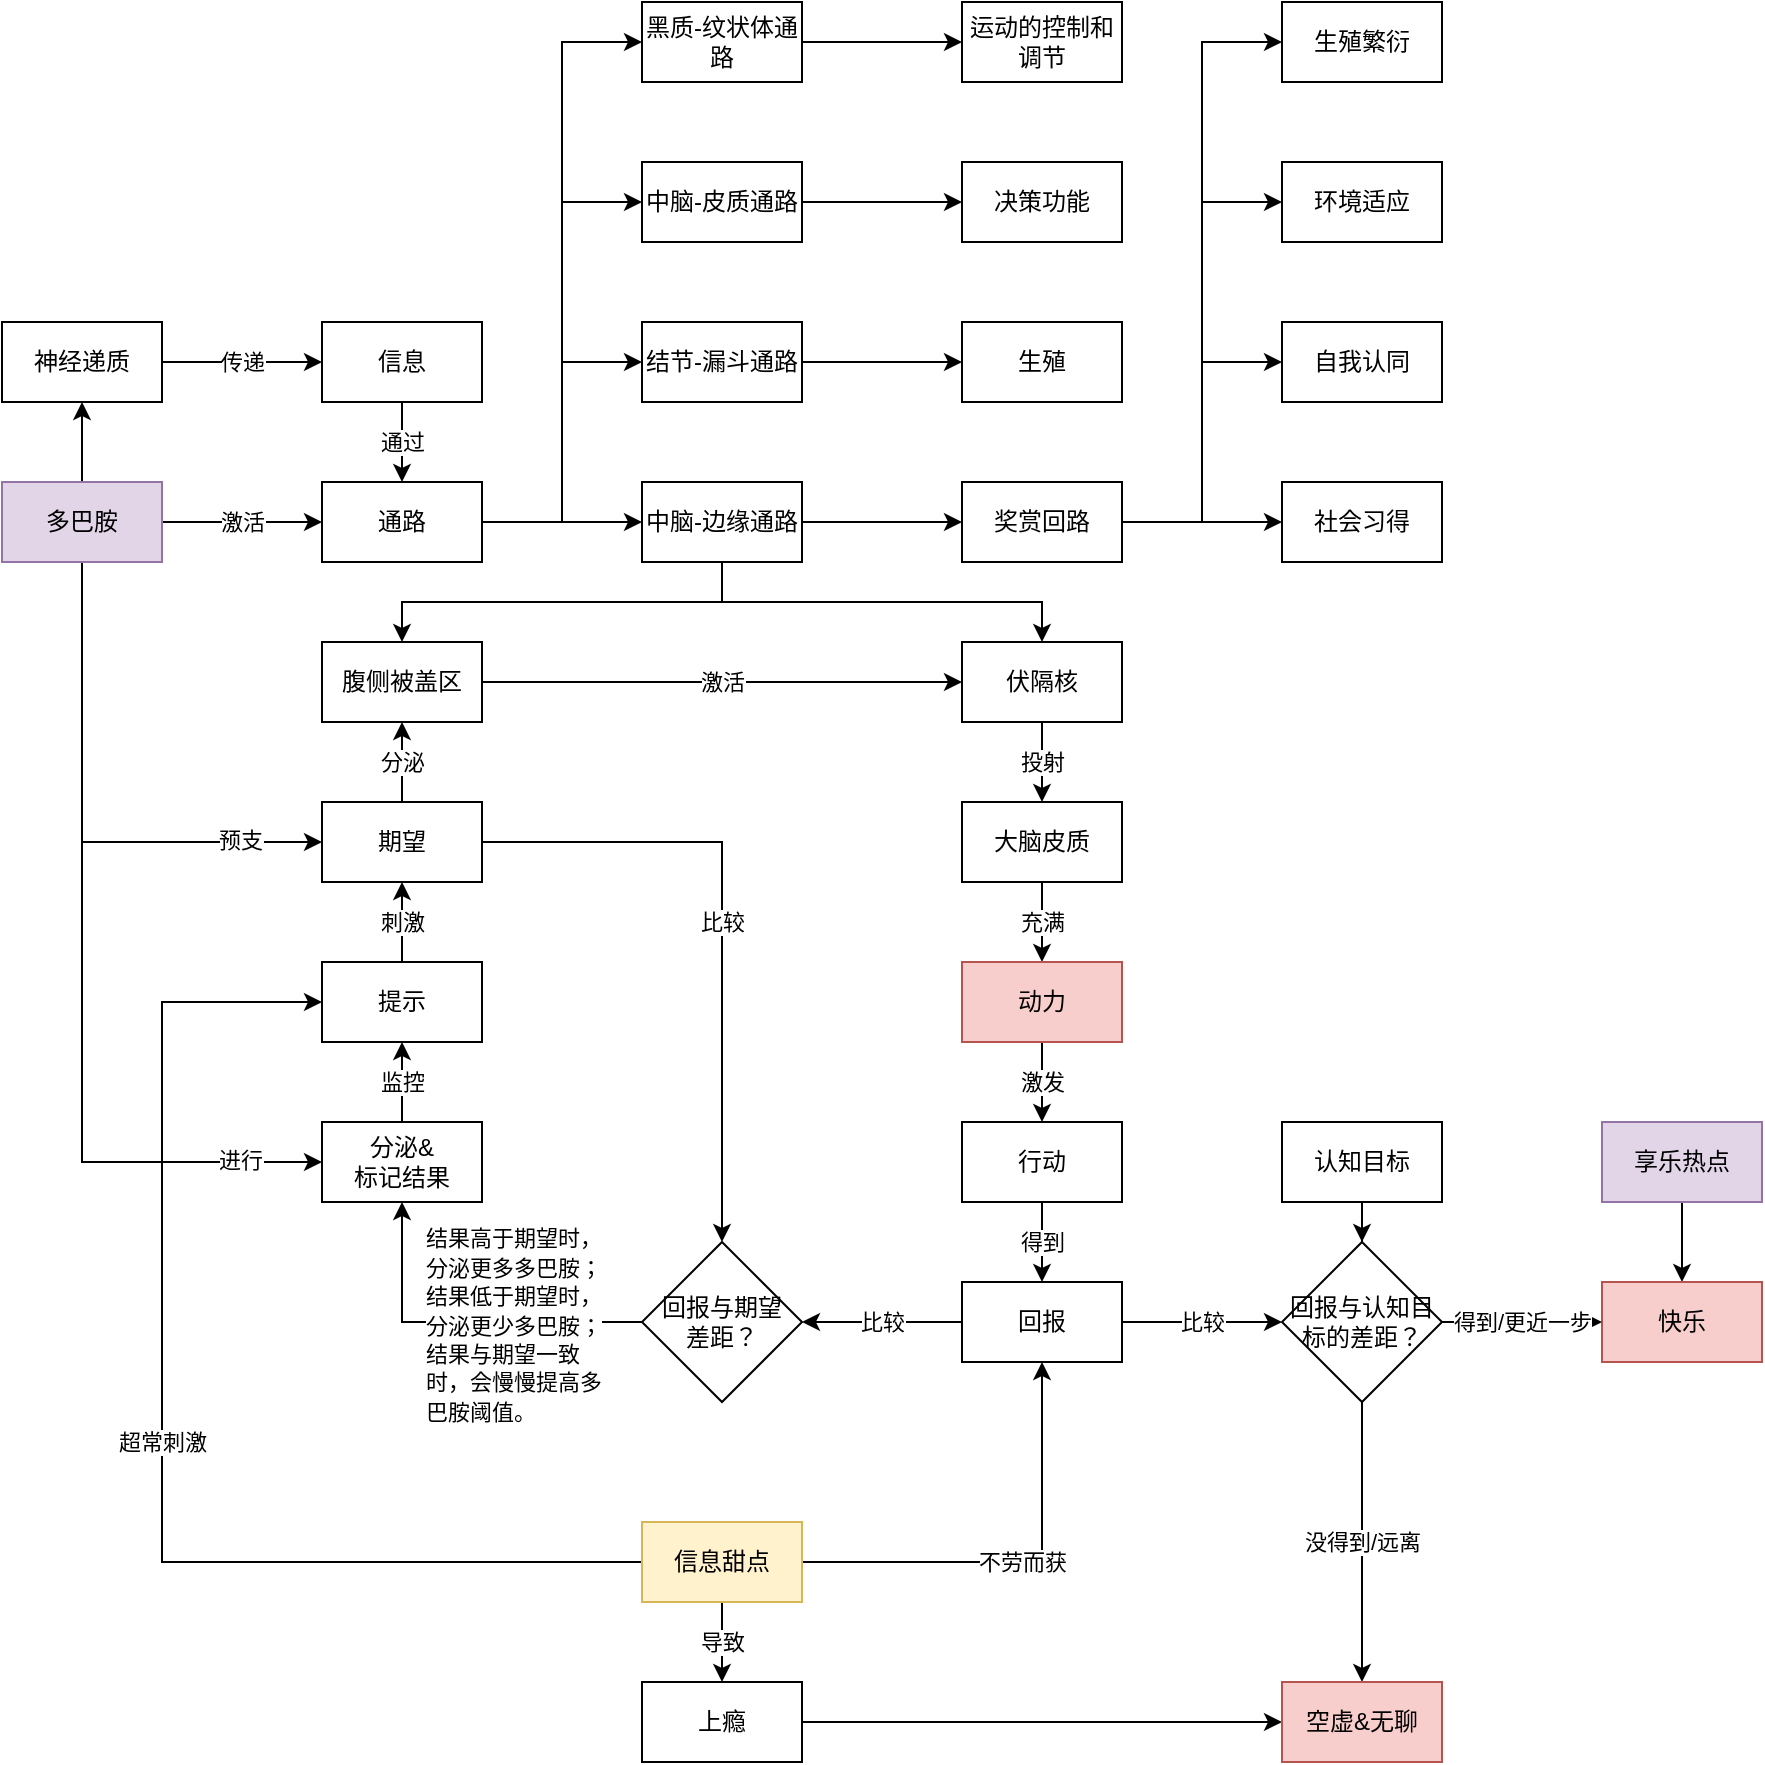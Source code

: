 <mxfile version="23.0.2" type="github">
  <diagram name="第 1 页" id="InVpTpU3V0zNdqeEfgY0">
    <mxGraphModel dx="1434" dy="746" grid="1" gridSize="10" guides="1" tooltips="1" connect="1" arrows="1" fold="1" page="1" pageScale="1" pageWidth="827" pageHeight="1169" math="0" shadow="0">
      <root>
        <mxCell id="0" />
        <mxCell id="1" parent="0" />
        <mxCell id="dXVaHJ1WDnaqwGABq15v-5" value="" style="edgeStyle=orthogonalEdgeStyle;rounded=0;orthogonalLoop=1;jettySize=auto;html=1;" edge="1" parent="1" source="dXVaHJ1WDnaqwGABq15v-1" target="dXVaHJ1WDnaqwGABq15v-3">
          <mxGeometry relative="1" as="geometry" />
        </mxCell>
        <mxCell id="dXVaHJ1WDnaqwGABq15v-8" value="激活" style="edgeStyle=orthogonalEdgeStyle;rounded=0;orthogonalLoop=1;jettySize=auto;html=1;" edge="1" parent="1" source="dXVaHJ1WDnaqwGABq15v-1" target="dXVaHJ1WDnaqwGABq15v-2">
          <mxGeometry relative="1" as="geometry" />
        </mxCell>
        <mxCell id="dXVaHJ1WDnaqwGABq15v-98" style="edgeStyle=orthogonalEdgeStyle;rounded=0;orthogonalLoop=1;jettySize=auto;html=1;entryX=0;entryY=0.5;entryDx=0;entryDy=0;" edge="1" parent="1" source="dXVaHJ1WDnaqwGABq15v-1" target="dXVaHJ1WDnaqwGABq15v-91">
          <mxGeometry relative="1" as="geometry">
            <Array as="points">
              <mxPoint x="120" y="420" />
            </Array>
          </mxGeometry>
        </mxCell>
        <mxCell id="dXVaHJ1WDnaqwGABq15v-121" value="预支" style="edgeLabel;html=1;align=center;verticalAlign=middle;resizable=0;points=[];" vertex="1" connectable="0" parent="dXVaHJ1WDnaqwGABq15v-98">
          <mxGeometry x="0.711" y="-1" relative="1" as="geometry">
            <mxPoint x="-4" y="-2" as="offset" />
          </mxGeometry>
        </mxCell>
        <mxCell id="dXVaHJ1WDnaqwGABq15v-119" style="edgeStyle=orthogonalEdgeStyle;rounded=0;orthogonalLoop=1;jettySize=auto;html=1;entryX=0;entryY=0.5;entryDx=0;entryDy=0;" edge="1" parent="1" source="dXVaHJ1WDnaqwGABq15v-1" target="dXVaHJ1WDnaqwGABq15v-42">
          <mxGeometry relative="1" as="geometry">
            <Array as="points">
              <mxPoint x="120" y="580" />
            </Array>
          </mxGeometry>
        </mxCell>
        <mxCell id="dXVaHJ1WDnaqwGABq15v-122" value="进行" style="edgeLabel;html=1;align=center;verticalAlign=middle;resizable=0;points=[];" vertex="1" connectable="0" parent="dXVaHJ1WDnaqwGABq15v-119">
          <mxGeometry x="0.807" y="-1" relative="1" as="geometry">
            <mxPoint x="-1" y="-2" as="offset" />
          </mxGeometry>
        </mxCell>
        <mxCell id="dXVaHJ1WDnaqwGABq15v-1" value="多巴胺" style="rounded=0;whiteSpace=wrap;html=1;fillColor=#e1d5e7;strokeColor=#9673a6;" vertex="1" parent="1">
          <mxGeometry x="80" y="240" width="80" height="40" as="geometry" />
        </mxCell>
        <mxCell id="dXVaHJ1WDnaqwGABq15v-18" style="edgeStyle=orthogonalEdgeStyle;rounded=0;orthogonalLoop=1;jettySize=auto;html=1;entryX=0;entryY=0.5;entryDx=0;entryDy=0;" edge="1" parent="1" source="dXVaHJ1WDnaqwGABq15v-2" target="dXVaHJ1WDnaqwGABq15v-10">
          <mxGeometry relative="1" as="geometry" />
        </mxCell>
        <mxCell id="dXVaHJ1WDnaqwGABq15v-19" style="edgeStyle=orthogonalEdgeStyle;rounded=0;orthogonalLoop=1;jettySize=auto;html=1;entryX=0;entryY=0.5;entryDx=0;entryDy=0;" edge="1" parent="1" source="dXVaHJ1WDnaqwGABq15v-2" target="dXVaHJ1WDnaqwGABq15v-11">
          <mxGeometry relative="1" as="geometry" />
        </mxCell>
        <mxCell id="dXVaHJ1WDnaqwGABq15v-20" style="edgeStyle=orthogonalEdgeStyle;rounded=0;orthogonalLoop=1;jettySize=auto;html=1;entryX=0;entryY=0.5;entryDx=0;entryDy=0;" edge="1" parent="1" source="dXVaHJ1WDnaqwGABq15v-2" target="dXVaHJ1WDnaqwGABq15v-12">
          <mxGeometry relative="1" as="geometry" />
        </mxCell>
        <mxCell id="dXVaHJ1WDnaqwGABq15v-21" style="edgeStyle=orthogonalEdgeStyle;rounded=0;orthogonalLoop=1;jettySize=auto;html=1;entryX=0;entryY=0.5;entryDx=0;entryDy=0;" edge="1" parent="1" source="dXVaHJ1WDnaqwGABq15v-2" target="dXVaHJ1WDnaqwGABq15v-13">
          <mxGeometry relative="1" as="geometry" />
        </mxCell>
        <mxCell id="dXVaHJ1WDnaqwGABq15v-2" value="通路" style="rounded=0;whiteSpace=wrap;html=1;" vertex="1" parent="1">
          <mxGeometry x="240" y="240" width="80" height="40" as="geometry" />
        </mxCell>
        <mxCell id="dXVaHJ1WDnaqwGABq15v-6" value="传递" style="edgeStyle=orthogonalEdgeStyle;rounded=0;orthogonalLoop=1;jettySize=auto;html=1;" edge="1" parent="1" source="dXVaHJ1WDnaqwGABq15v-3" target="dXVaHJ1WDnaqwGABq15v-4">
          <mxGeometry relative="1" as="geometry" />
        </mxCell>
        <mxCell id="dXVaHJ1WDnaqwGABq15v-3" value="神经递质" style="rounded=0;whiteSpace=wrap;html=1;" vertex="1" parent="1">
          <mxGeometry x="80" y="160" width="80" height="40" as="geometry" />
        </mxCell>
        <mxCell id="dXVaHJ1WDnaqwGABq15v-7" value="通过" style="edgeStyle=orthogonalEdgeStyle;rounded=0;orthogonalLoop=1;jettySize=auto;html=1;" edge="1" parent="1" source="dXVaHJ1WDnaqwGABq15v-4" target="dXVaHJ1WDnaqwGABq15v-2">
          <mxGeometry relative="1" as="geometry" />
        </mxCell>
        <mxCell id="dXVaHJ1WDnaqwGABq15v-4" value="信息" style="rounded=0;whiteSpace=wrap;html=1;" vertex="1" parent="1">
          <mxGeometry x="240" y="160" width="80" height="40" as="geometry" />
        </mxCell>
        <mxCell id="dXVaHJ1WDnaqwGABq15v-22" value="" style="edgeStyle=orthogonalEdgeStyle;rounded=0;orthogonalLoop=1;jettySize=auto;html=1;" edge="1" parent="1" source="dXVaHJ1WDnaqwGABq15v-10" target="dXVaHJ1WDnaqwGABq15v-14">
          <mxGeometry relative="1" as="geometry" />
        </mxCell>
        <mxCell id="dXVaHJ1WDnaqwGABq15v-10" value="黑质-纹状体通路" style="rounded=0;whiteSpace=wrap;html=1;" vertex="1" parent="1">
          <mxGeometry x="400" width="80" height="40" as="geometry" />
        </mxCell>
        <mxCell id="dXVaHJ1WDnaqwGABq15v-23" value="" style="edgeStyle=orthogonalEdgeStyle;rounded=0;orthogonalLoop=1;jettySize=auto;html=1;" edge="1" parent="1" source="dXVaHJ1WDnaqwGABq15v-11" target="dXVaHJ1WDnaqwGABq15v-15">
          <mxGeometry relative="1" as="geometry" />
        </mxCell>
        <mxCell id="dXVaHJ1WDnaqwGABq15v-11" value="中脑-皮质通路" style="rounded=0;whiteSpace=wrap;html=1;" vertex="1" parent="1">
          <mxGeometry x="400" y="80" width="80" height="40" as="geometry" />
        </mxCell>
        <mxCell id="dXVaHJ1WDnaqwGABq15v-24" value="" style="edgeStyle=orthogonalEdgeStyle;rounded=0;orthogonalLoop=1;jettySize=auto;html=1;" edge="1" parent="1" source="dXVaHJ1WDnaqwGABq15v-12" target="dXVaHJ1WDnaqwGABq15v-16">
          <mxGeometry relative="1" as="geometry" />
        </mxCell>
        <mxCell id="dXVaHJ1WDnaqwGABq15v-12" value="结节-漏斗通路" style="rounded=0;whiteSpace=wrap;html=1;" vertex="1" parent="1">
          <mxGeometry x="400" y="160" width="80" height="40" as="geometry" />
        </mxCell>
        <mxCell id="dXVaHJ1WDnaqwGABq15v-25" value="" style="edgeStyle=orthogonalEdgeStyle;rounded=0;orthogonalLoop=1;jettySize=auto;html=1;" edge="1" parent="1" source="dXVaHJ1WDnaqwGABq15v-13" target="dXVaHJ1WDnaqwGABq15v-17">
          <mxGeometry relative="1" as="geometry" />
        </mxCell>
        <mxCell id="dXVaHJ1WDnaqwGABq15v-30" style="edgeStyle=orthogonalEdgeStyle;rounded=0;orthogonalLoop=1;jettySize=auto;html=1;" edge="1" parent="1" source="dXVaHJ1WDnaqwGABq15v-13" target="dXVaHJ1WDnaqwGABq15v-26">
          <mxGeometry relative="1" as="geometry">
            <Array as="points">
              <mxPoint x="440" y="300" />
              <mxPoint x="280" y="300" />
            </Array>
          </mxGeometry>
        </mxCell>
        <mxCell id="dXVaHJ1WDnaqwGABq15v-83" style="edgeStyle=orthogonalEdgeStyle;rounded=0;orthogonalLoop=1;jettySize=auto;html=1;" edge="1" parent="1" source="dXVaHJ1WDnaqwGABq15v-13" target="dXVaHJ1WDnaqwGABq15v-27">
          <mxGeometry relative="1" as="geometry">
            <Array as="points">
              <mxPoint x="440" y="300" />
              <mxPoint x="600" y="300" />
            </Array>
          </mxGeometry>
        </mxCell>
        <mxCell id="dXVaHJ1WDnaqwGABq15v-13" value="中脑-边缘通路" style="rounded=0;whiteSpace=wrap;html=1;" vertex="1" parent="1">
          <mxGeometry x="400" y="240" width="80" height="40" as="geometry" />
        </mxCell>
        <mxCell id="dXVaHJ1WDnaqwGABq15v-14" value="运动的控制和调节" style="rounded=0;whiteSpace=wrap;html=1;" vertex="1" parent="1">
          <mxGeometry x="560" width="80" height="40" as="geometry" />
        </mxCell>
        <mxCell id="dXVaHJ1WDnaqwGABq15v-15" value="决策功能" style="rounded=0;whiteSpace=wrap;html=1;" vertex="1" parent="1">
          <mxGeometry x="560" y="80" width="80" height="40" as="geometry" />
        </mxCell>
        <mxCell id="dXVaHJ1WDnaqwGABq15v-16" value="生殖" style="rounded=0;whiteSpace=wrap;html=1;" vertex="1" parent="1">
          <mxGeometry x="560" y="160" width="80" height="40" as="geometry" />
        </mxCell>
        <mxCell id="dXVaHJ1WDnaqwGABq15v-56" style="edgeStyle=orthogonalEdgeStyle;rounded=0;orthogonalLoop=1;jettySize=auto;html=1;entryX=0;entryY=0.5;entryDx=0;entryDy=0;" edge="1" parent="1" source="dXVaHJ1WDnaqwGABq15v-17" target="dXVaHJ1WDnaqwGABq15v-52">
          <mxGeometry relative="1" as="geometry" />
        </mxCell>
        <mxCell id="dXVaHJ1WDnaqwGABq15v-57" style="edgeStyle=orthogonalEdgeStyle;rounded=0;orthogonalLoop=1;jettySize=auto;html=1;entryX=0;entryY=0.5;entryDx=0;entryDy=0;" edge="1" parent="1" source="dXVaHJ1WDnaqwGABq15v-17" target="dXVaHJ1WDnaqwGABq15v-54">
          <mxGeometry relative="1" as="geometry" />
        </mxCell>
        <mxCell id="dXVaHJ1WDnaqwGABq15v-58" style="edgeStyle=orthogonalEdgeStyle;rounded=0;orthogonalLoop=1;jettySize=auto;html=1;entryX=0;entryY=0.5;entryDx=0;entryDy=0;" edge="1" parent="1" source="dXVaHJ1WDnaqwGABq15v-17" target="dXVaHJ1WDnaqwGABq15v-53">
          <mxGeometry relative="1" as="geometry" />
        </mxCell>
        <mxCell id="dXVaHJ1WDnaqwGABq15v-59" style="edgeStyle=orthogonalEdgeStyle;rounded=0;orthogonalLoop=1;jettySize=auto;html=1;entryX=0;entryY=0.5;entryDx=0;entryDy=0;" edge="1" parent="1" source="dXVaHJ1WDnaqwGABq15v-17" target="dXVaHJ1WDnaqwGABq15v-55">
          <mxGeometry relative="1" as="geometry" />
        </mxCell>
        <mxCell id="dXVaHJ1WDnaqwGABq15v-17" value="奖赏回路" style="rounded=0;whiteSpace=wrap;html=1;" vertex="1" parent="1">
          <mxGeometry x="560" y="240" width="80" height="40" as="geometry" />
        </mxCell>
        <mxCell id="dXVaHJ1WDnaqwGABq15v-32" value="激活" style="edgeStyle=orthogonalEdgeStyle;rounded=0;orthogonalLoop=1;jettySize=auto;html=1;" edge="1" parent="1" source="dXVaHJ1WDnaqwGABq15v-26" target="dXVaHJ1WDnaqwGABq15v-27">
          <mxGeometry relative="1" as="geometry" />
        </mxCell>
        <mxCell id="dXVaHJ1WDnaqwGABq15v-26" value="腹侧被盖区" style="rounded=0;whiteSpace=wrap;html=1;" vertex="1" parent="1">
          <mxGeometry x="240" y="320" width="80" height="40" as="geometry" />
        </mxCell>
        <mxCell id="dXVaHJ1WDnaqwGABq15v-33" value="投射" style="edgeStyle=orthogonalEdgeStyle;rounded=0;orthogonalLoop=1;jettySize=auto;html=1;" edge="1" parent="1" source="dXVaHJ1WDnaqwGABq15v-27" target="dXVaHJ1WDnaqwGABq15v-28">
          <mxGeometry relative="1" as="geometry" />
        </mxCell>
        <mxCell id="dXVaHJ1WDnaqwGABq15v-27" value="伏隔核" style="rounded=0;whiteSpace=wrap;html=1;" vertex="1" parent="1">
          <mxGeometry x="560" y="320" width="80" height="40" as="geometry" />
        </mxCell>
        <mxCell id="dXVaHJ1WDnaqwGABq15v-35" value="充满" style="edgeStyle=orthogonalEdgeStyle;rounded=0;orthogonalLoop=1;jettySize=auto;html=1;" edge="1" parent="1" source="dXVaHJ1WDnaqwGABq15v-28" target="dXVaHJ1WDnaqwGABq15v-34">
          <mxGeometry relative="1" as="geometry" />
        </mxCell>
        <mxCell id="dXVaHJ1WDnaqwGABq15v-28" value="大脑皮质" style="rounded=0;whiteSpace=wrap;html=1;" vertex="1" parent="1">
          <mxGeometry x="560" y="400" width="80" height="40" as="geometry" />
        </mxCell>
        <mxCell id="dXVaHJ1WDnaqwGABq15v-37" value="激发" style="edgeStyle=orthogonalEdgeStyle;rounded=0;orthogonalLoop=1;jettySize=auto;html=1;" edge="1" parent="1" source="dXVaHJ1WDnaqwGABq15v-34" target="dXVaHJ1WDnaqwGABq15v-36">
          <mxGeometry relative="1" as="geometry" />
        </mxCell>
        <mxCell id="dXVaHJ1WDnaqwGABq15v-34" value="动力" style="rounded=0;whiteSpace=wrap;html=1;fillColor=#f8cecc;strokeColor=#b85450;" vertex="1" parent="1">
          <mxGeometry x="560" y="480" width="80" height="40" as="geometry" />
        </mxCell>
        <mxCell id="dXVaHJ1WDnaqwGABq15v-113" value="得到" style="edgeStyle=orthogonalEdgeStyle;rounded=0;orthogonalLoop=1;jettySize=auto;html=1;" edge="1" parent="1" source="dXVaHJ1WDnaqwGABq15v-36" target="dXVaHJ1WDnaqwGABq15v-112">
          <mxGeometry relative="1" as="geometry" />
        </mxCell>
        <mxCell id="dXVaHJ1WDnaqwGABq15v-36" value="行动" style="rounded=0;whiteSpace=wrap;html=1;" vertex="1" parent="1">
          <mxGeometry x="560" y="560" width="80" height="40" as="geometry" />
        </mxCell>
        <mxCell id="dXVaHJ1WDnaqwGABq15v-45" value="监控" style="edgeStyle=orthogonalEdgeStyle;rounded=0;orthogonalLoop=1;jettySize=auto;html=1;" edge="1" parent="1" source="dXVaHJ1WDnaqwGABq15v-42" target="dXVaHJ1WDnaqwGABq15v-44">
          <mxGeometry relative="1" as="geometry" />
        </mxCell>
        <mxCell id="dXVaHJ1WDnaqwGABq15v-42" value="分泌&amp;amp;&lt;br&gt;标记结果" style="rounded=0;whiteSpace=wrap;html=1;" vertex="1" parent="1">
          <mxGeometry x="240" y="560" width="80" height="40" as="geometry" />
        </mxCell>
        <mxCell id="dXVaHJ1WDnaqwGABq15v-92" value="刺激" style="edgeStyle=orthogonalEdgeStyle;rounded=0;orthogonalLoop=1;jettySize=auto;html=1;" edge="1" parent="1" source="dXVaHJ1WDnaqwGABq15v-44" target="dXVaHJ1WDnaqwGABq15v-91">
          <mxGeometry relative="1" as="geometry" />
        </mxCell>
        <mxCell id="dXVaHJ1WDnaqwGABq15v-44" value="提示" style="rounded=0;whiteSpace=wrap;html=1;" vertex="1" parent="1">
          <mxGeometry x="240" y="480" width="80" height="40" as="geometry" />
        </mxCell>
        <mxCell id="dXVaHJ1WDnaqwGABq15v-52" value="生殖繁衍" style="rounded=0;whiteSpace=wrap;html=1;" vertex="1" parent="1">
          <mxGeometry x="720" width="80" height="40" as="geometry" />
        </mxCell>
        <mxCell id="dXVaHJ1WDnaqwGABq15v-53" value="自我认同" style="rounded=0;whiteSpace=wrap;html=1;" vertex="1" parent="1">
          <mxGeometry x="720" y="160" width="80" height="40" as="geometry" />
        </mxCell>
        <mxCell id="dXVaHJ1WDnaqwGABq15v-54" value="环境适应" style="rounded=0;whiteSpace=wrap;html=1;" vertex="1" parent="1">
          <mxGeometry x="720" y="80" width="80" height="40" as="geometry" />
        </mxCell>
        <mxCell id="dXVaHJ1WDnaqwGABq15v-55" value="社会习得" style="rounded=0;whiteSpace=wrap;html=1;" vertex="1" parent="1">
          <mxGeometry x="720" y="240" width="80" height="40" as="geometry" />
        </mxCell>
        <mxCell id="dXVaHJ1WDnaqwGABq15v-135" value="" style="edgeStyle=orthogonalEdgeStyle;rounded=0;orthogonalLoop=1;jettySize=auto;html=1;" edge="1" parent="1" source="dXVaHJ1WDnaqwGABq15v-60" target="dXVaHJ1WDnaqwGABq15v-61">
          <mxGeometry relative="1" as="geometry" />
        </mxCell>
        <mxCell id="dXVaHJ1WDnaqwGABq15v-60" value="享乐热点" style="rounded=0;whiteSpace=wrap;html=1;fillColor=#e1d5e7;strokeColor=#9673a6;" vertex="1" parent="1">
          <mxGeometry x="880" y="560" width="80" height="40" as="geometry" />
        </mxCell>
        <mxCell id="dXVaHJ1WDnaqwGABq15v-61" value="快乐" style="rounded=0;whiteSpace=wrap;html=1;fillColor=#f8cecc;strokeColor=#b85450;" vertex="1" parent="1">
          <mxGeometry x="880" y="640" width="80" height="40" as="geometry" />
        </mxCell>
        <mxCell id="dXVaHJ1WDnaqwGABq15v-129" value="" style="edgeStyle=orthogonalEdgeStyle;rounded=0;orthogonalLoop=1;jettySize=auto;html=1;" edge="1" parent="1" source="dXVaHJ1WDnaqwGABq15v-63" target="dXVaHJ1WDnaqwGABq15v-127">
          <mxGeometry relative="1" as="geometry" />
        </mxCell>
        <mxCell id="dXVaHJ1WDnaqwGABq15v-63" value="认知目标" style="rounded=0;whiteSpace=wrap;html=1;" vertex="1" parent="1">
          <mxGeometry x="720" y="560" width="80" height="40" as="geometry" />
        </mxCell>
        <mxCell id="dXVaHJ1WDnaqwGABq15v-93" value="分泌" style="edgeStyle=orthogonalEdgeStyle;rounded=0;orthogonalLoop=1;jettySize=auto;html=1;" edge="1" parent="1" source="dXVaHJ1WDnaqwGABq15v-91" target="dXVaHJ1WDnaqwGABq15v-26">
          <mxGeometry relative="1" as="geometry" />
        </mxCell>
        <mxCell id="dXVaHJ1WDnaqwGABq15v-116" value="比较" style="edgeStyle=orthogonalEdgeStyle;rounded=0;orthogonalLoop=1;jettySize=auto;html=1;entryX=0.5;entryY=0;entryDx=0;entryDy=0;" edge="1" parent="1" source="dXVaHJ1WDnaqwGABq15v-91" target="dXVaHJ1WDnaqwGABq15v-115">
          <mxGeometry relative="1" as="geometry" />
        </mxCell>
        <mxCell id="dXVaHJ1WDnaqwGABq15v-91" value="期望" style="rounded=0;whiteSpace=wrap;html=1;" vertex="1" parent="1">
          <mxGeometry x="240" y="400" width="80" height="40" as="geometry" />
        </mxCell>
        <mxCell id="dXVaHJ1WDnaqwGABq15v-117" value="比较" style="edgeStyle=orthogonalEdgeStyle;rounded=0;orthogonalLoop=1;jettySize=auto;html=1;entryX=1;entryY=0.5;entryDx=0;entryDy=0;" edge="1" parent="1" source="dXVaHJ1WDnaqwGABq15v-112" target="dXVaHJ1WDnaqwGABq15v-115">
          <mxGeometry relative="1" as="geometry" />
        </mxCell>
        <mxCell id="dXVaHJ1WDnaqwGABq15v-128" value="比较" style="edgeStyle=orthogonalEdgeStyle;rounded=0;orthogonalLoop=1;jettySize=auto;html=1;" edge="1" parent="1" source="dXVaHJ1WDnaqwGABq15v-112" target="dXVaHJ1WDnaqwGABq15v-127">
          <mxGeometry relative="1" as="geometry" />
        </mxCell>
        <mxCell id="dXVaHJ1WDnaqwGABq15v-112" value="回报" style="rounded=0;whiteSpace=wrap;html=1;" vertex="1" parent="1">
          <mxGeometry x="560" y="640" width="80" height="40" as="geometry" />
        </mxCell>
        <mxCell id="dXVaHJ1WDnaqwGABq15v-118" value="" style="edgeStyle=orthogonalEdgeStyle;rounded=0;orthogonalLoop=1;jettySize=auto;html=1;" edge="1" parent="1" source="dXVaHJ1WDnaqwGABq15v-115" target="dXVaHJ1WDnaqwGABq15v-42">
          <mxGeometry x="0.333" y="32" relative="1" as="geometry">
            <mxPoint x="2" y="10" as="offset" />
          </mxGeometry>
        </mxCell>
        <mxCell id="dXVaHJ1WDnaqwGABq15v-115" value="回报与期望&lt;br&gt;差距？" style="rhombus;whiteSpace=wrap;html=1;" vertex="1" parent="1">
          <mxGeometry x="400" y="620" width="80" height="80" as="geometry" />
        </mxCell>
        <mxCell id="dXVaHJ1WDnaqwGABq15v-120" value="&lt;br style=&quot;border-color: var(--border-color); color: rgb(0, 0, 0); font-family: Helvetica; font-size: 11px; font-style: normal; font-variant-ligatures: normal; font-variant-caps: normal; font-weight: 400; letter-spacing: normal; orphans: 2; text-align: center; text-indent: 0px; text-transform: none; widows: 2; word-spacing: 0px; -webkit-text-stroke-width: 0px; text-decoration-thickness: initial; text-decoration-style: initial; text-decoration-color: initial;&quot;&gt;&lt;span style=&quot;border-color: var(--border-color); color: rgb(0, 0, 0); font-family: Helvetica; font-size: 11px; font-style: normal; font-variant-ligatures: normal; font-variant-caps: normal; font-weight: 400; letter-spacing: normal; orphans: 2; text-align: center; text-indent: 0px; text-transform: none; widows: 2; word-spacing: 0px; -webkit-text-stroke-width: 0px; background-color: rgb(255, 255, 255); text-decoration-thickness: initial; text-decoration-style: initial; text-decoration-color: initial; float: none; display: inline !important;&quot;&gt;结果高于期望时，分泌更多多巴胺；&lt;/span&gt;&lt;br style=&quot;border-color: var(--border-color); color: rgb(0, 0, 0); font-family: Helvetica; font-size: 11px; font-style: normal; font-variant-ligatures: normal; font-variant-caps: normal; font-weight: 400; letter-spacing: normal; orphans: 2; text-align: center; text-indent: 0px; text-transform: none; widows: 2; word-spacing: 0px; -webkit-text-stroke-width: 0px; text-decoration-thickness: initial; text-decoration-style: initial; text-decoration-color: initial;&quot;&gt;&lt;span style=&quot;border-color: var(--border-color); color: rgb(0, 0, 0); font-family: Helvetica; font-size: 11px; font-style: normal; font-variant-ligatures: normal; font-variant-caps: normal; font-weight: 400; letter-spacing: normal; orphans: 2; text-align: center; text-indent: 0px; text-transform: none; widows: 2; word-spacing: 0px; -webkit-text-stroke-width: 0px; background-color: rgb(255, 255, 255); text-decoration-thickness: initial; text-decoration-style: initial; text-decoration-color: initial; float: none; display: inline !important;&quot;&gt;结果低于期望时，分泌更少多巴胺；&lt;/span&gt;&lt;br style=&quot;border-color: var(--border-color); color: rgb(0, 0, 0); font-family: Helvetica; font-size: 11px; font-style: normal; font-variant-ligatures: normal; font-variant-caps: normal; font-weight: 400; letter-spacing: normal; orphans: 2; text-align: center; text-indent: 0px; text-transform: none; widows: 2; word-spacing: 0px; -webkit-text-stroke-width: 0px; text-decoration-thickness: initial; text-decoration-style: initial; text-decoration-color: initial;&quot;&gt;&lt;span style=&quot;border-color: var(--border-color); color: rgb(0, 0, 0); font-family: Helvetica; font-size: 11px; font-style: normal; font-variant-ligatures: normal; font-variant-caps: normal; font-weight: 400; letter-spacing: normal; orphans: 2; text-align: center; text-indent: 0px; text-transform: none; widows: 2; word-spacing: 0px; -webkit-text-stroke-width: 0px; background-color: rgb(255, 255, 255); text-decoration-thickness: initial; text-decoration-style: initial; text-decoration-color: initial; float: none; display: inline !important;&quot;&gt;结果与期望一致时，会慢慢提高多巴胺阈值。&lt;/span&gt;" style="text;whiteSpace=wrap;html=1;" vertex="1" parent="1">
          <mxGeometry x="290" y="590" width="100" height="80" as="geometry" />
        </mxCell>
        <mxCell id="dXVaHJ1WDnaqwGABq15v-131" value="得到/更近一步" style="edgeStyle=orthogonalEdgeStyle;rounded=0;orthogonalLoop=1;jettySize=auto;html=1;entryX=0;entryY=0.5;entryDx=0;entryDy=0;" edge="1" parent="1" source="dXVaHJ1WDnaqwGABq15v-127" target="dXVaHJ1WDnaqwGABq15v-61">
          <mxGeometry relative="1" as="geometry">
            <mxPoint x="860" y="660" as="targetPoint" />
          </mxGeometry>
        </mxCell>
        <mxCell id="dXVaHJ1WDnaqwGABq15v-159" value="没得到/远离" style="edgeStyle=orthogonalEdgeStyle;rounded=0;orthogonalLoop=1;jettySize=auto;html=1;" edge="1" parent="1" source="dXVaHJ1WDnaqwGABq15v-127" target="dXVaHJ1WDnaqwGABq15v-157">
          <mxGeometry relative="1" as="geometry" />
        </mxCell>
        <mxCell id="dXVaHJ1WDnaqwGABq15v-127" value="回报与认知目标的差距？" style="rhombus;whiteSpace=wrap;html=1;" vertex="1" parent="1">
          <mxGeometry x="720" y="620" width="80" height="80" as="geometry" />
        </mxCell>
        <mxCell id="dXVaHJ1WDnaqwGABq15v-150" value="不劳而获" style="edgeStyle=orthogonalEdgeStyle;rounded=0;orthogonalLoop=1;jettySize=auto;html=1;entryX=0.5;entryY=1;entryDx=0;entryDy=0;" edge="1" parent="1" source="dXVaHJ1WDnaqwGABq15v-147" target="dXVaHJ1WDnaqwGABq15v-112">
          <mxGeometry relative="1" as="geometry" />
        </mxCell>
        <mxCell id="dXVaHJ1WDnaqwGABq15v-152" value="超常刺激" style="edgeStyle=orthogonalEdgeStyle;rounded=0;orthogonalLoop=1;jettySize=auto;html=1;entryX=0;entryY=0.5;entryDx=0;entryDy=0;" edge="1" parent="1" source="dXVaHJ1WDnaqwGABq15v-147" target="dXVaHJ1WDnaqwGABq15v-44">
          <mxGeometry relative="1" as="geometry">
            <Array as="points">
              <mxPoint x="160" y="780" />
              <mxPoint x="160" y="500" />
            </Array>
          </mxGeometry>
        </mxCell>
        <mxCell id="dXVaHJ1WDnaqwGABq15v-154" value="导致" style="edgeStyle=orthogonalEdgeStyle;rounded=0;orthogonalLoop=1;jettySize=auto;html=1;" edge="1" parent="1" source="dXVaHJ1WDnaqwGABq15v-147" target="dXVaHJ1WDnaqwGABq15v-153">
          <mxGeometry relative="1" as="geometry" />
        </mxCell>
        <mxCell id="dXVaHJ1WDnaqwGABq15v-147" value="信息甜点" style="rounded=0;whiteSpace=wrap;html=1;fillColor=#fff2cc;strokeColor=#d6b656;" vertex="1" parent="1">
          <mxGeometry x="400" y="760" width="80" height="40" as="geometry" />
        </mxCell>
        <mxCell id="dXVaHJ1WDnaqwGABq15v-158" style="edgeStyle=orthogonalEdgeStyle;rounded=0;orthogonalLoop=1;jettySize=auto;html=1;" edge="1" parent="1" source="dXVaHJ1WDnaqwGABq15v-153" target="dXVaHJ1WDnaqwGABq15v-157">
          <mxGeometry relative="1" as="geometry" />
        </mxCell>
        <mxCell id="dXVaHJ1WDnaqwGABq15v-153" value="上瘾" style="rounded=0;whiteSpace=wrap;html=1;" vertex="1" parent="1">
          <mxGeometry x="400" y="840" width="80" height="40" as="geometry" />
        </mxCell>
        <mxCell id="dXVaHJ1WDnaqwGABq15v-157" value="空虚&amp;amp;无聊" style="rounded=0;whiteSpace=wrap;html=1;fillColor=#f8cecc;strokeColor=#b85450;" vertex="1" parent="1">
          <mxGeometry x="720" y="840" width="80" height="40" as="geometry" />
        </mxCell>
      </root>
    </mxGraphModel>
  </diagram>
</mxfile>
